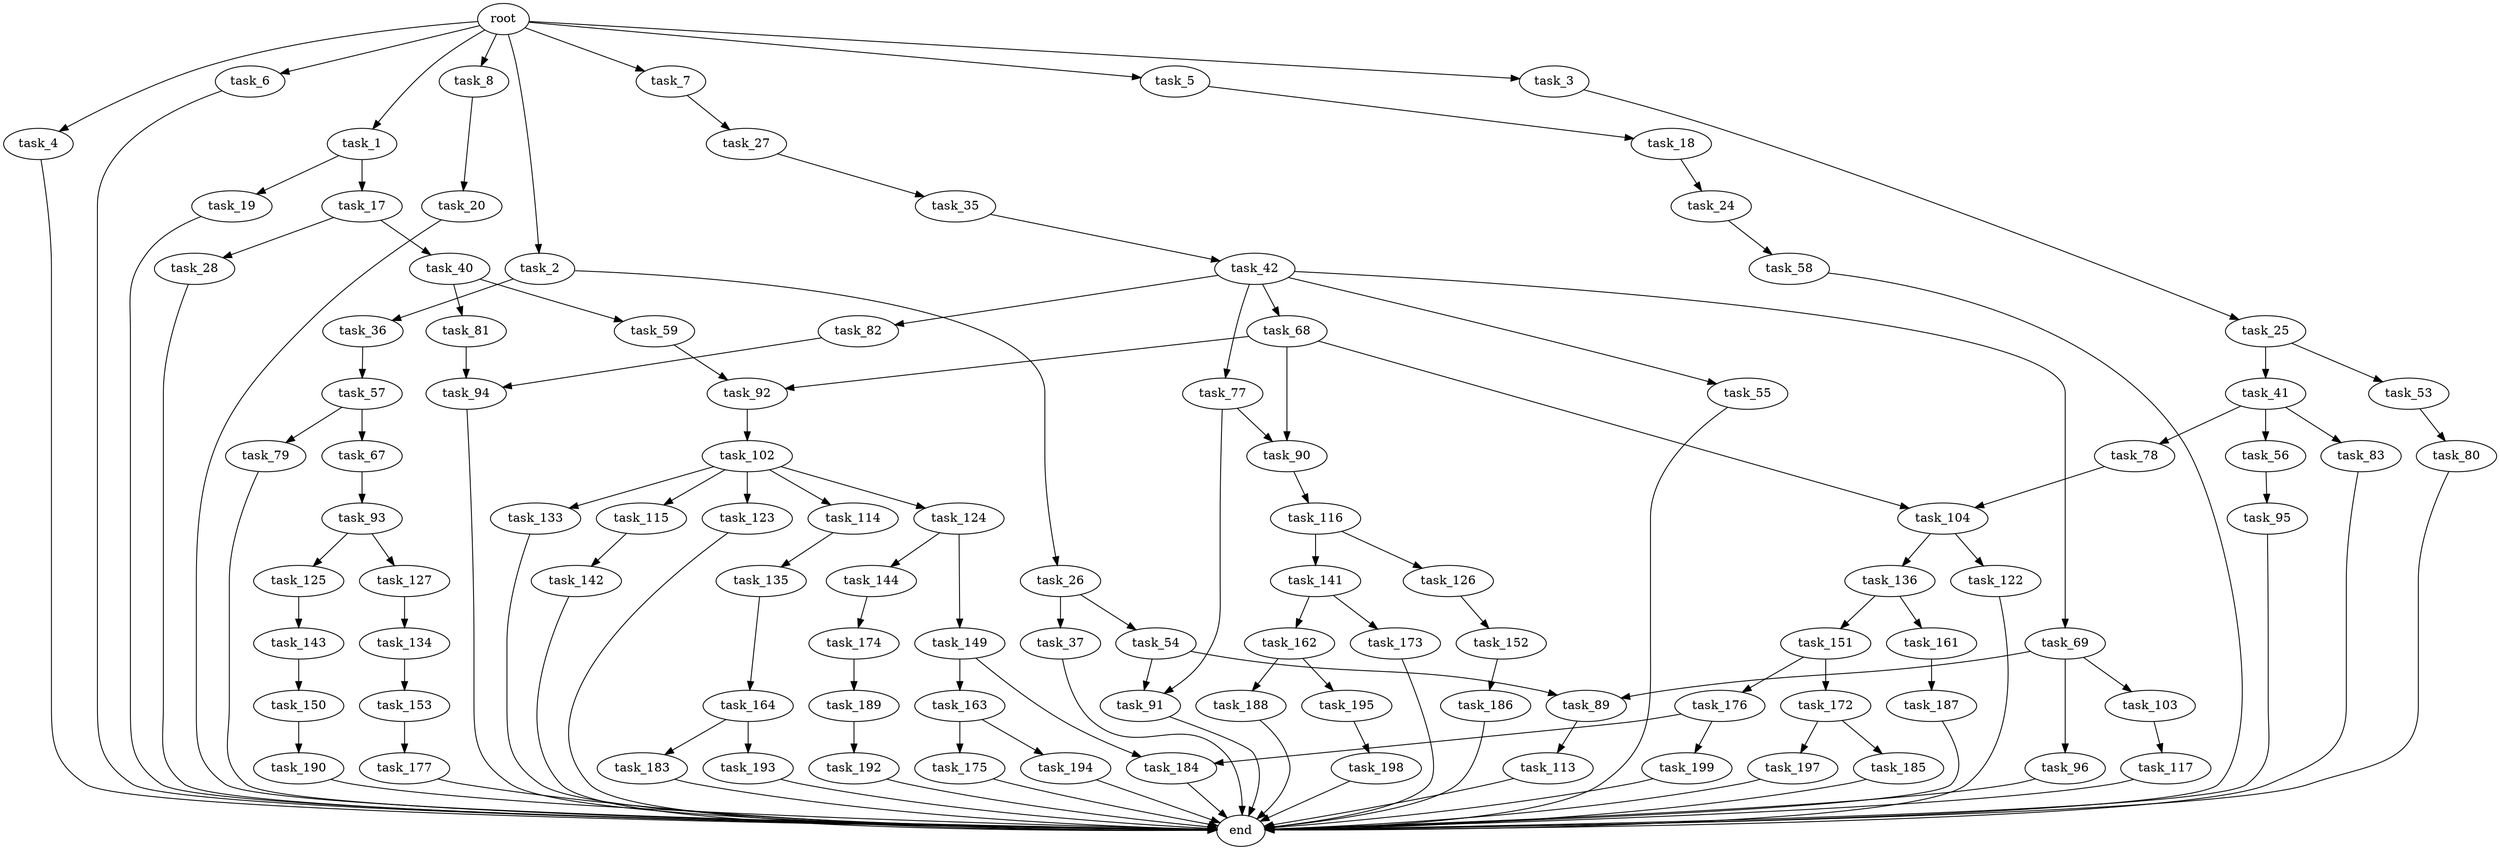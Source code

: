 digraph G {
  root [size="0.000000"];
  task_1 [size="61383172051.000000"];
  task_2 [size="8589934592.000000"];
  task_3 [size="14821679905.000000"];
  task_4 [size="17699877531.000000"];
  task_5 [size="25578928511.000000"];
  task_6 [size="1073741824000.000000"];
  task_7 [size="1073741824000.000000"];
  task_8 [size="287003122263.000000"];
  task_17 [size="368293445632.000000"];
  task_18 [size="4591885036.000000"];
  task_19 [size="4668102188.000000"];
  task_20 [size="150830011685.000000"];
  task_24 [size="502269604634.000000"];
  task_25 [size="4437220596.000000"];
  task_26 [size="4569348286.000000"];
  task_27 [size="26661197681.000000"];
  task_28 [size="214746531006.000000"];
  task_35 [size="40094102899.000000"];
  task_36 [size="5991308513.000000"];
  task_37 [size="252074245067.000000"];
  task_40 [size="324661442523.000000"];
  task_41 [size="2211347479.000000"];
  task_42 [size="42721285021.000000"];
  task_53 [size="1504535665.000000"];
  task_54 [size="49599875456.000000"];
  task_55 [size="231928233984.000000"];
  task_56 [size="782757789696.000000"];
  task_57 [size="767519484819.000000"];
  task_58 [size="8589934592.000000"];
  task_59 [size="231928233984.000000"];
  task_67 [size="68719476736.000000"];
  task_68 [size="223737055125.000000"];
  task_69 [size="1073741824000.000000"];
  task_77 [size="30336945243.000000"];
  task_78 [size="1073741824000.000000"];
  task_79 [size="1261807382354.000000"];
  task_80 [size="782757789696.000000"];
  task_81 [size="2633895810.000000"];
  task_82 [size="11513405213.000000"];
  task_83 [size="368293445632.000000"];
  task_89 [size="107913297669.000000"];
  task_90 [size="62598169816.000000"];
  task_91 [size="7443771335.000000"];
  task_92 [size="5620486611.000000"];
  task_93 [size="111993442092.000000"];
  task_94 [size="38060781282.000000"];
  task_95 [size="4471327952.000000"];
  task_96 [size="1073741824000.000000"];
  task_102 [size="986303661545.000000"];
  task_103 [size="231928233984.000000"];
  task_104 [size="449473023387.000000"];
  task_113 [size="1073741824000.000000"];
  task_114 [size="31064971118.000000"];
  task_115 [size="368293445632.000000"];
  task_116 [size="231928233984.000000"];
  task_117 [size="782757789696.000000"];
  task_122 [size="263541472128.000000"];
  task_123 [size="1073741824000.000000"];
  task_124 [size="1286235065.000000"];
  task_125 [size="41458440162.000000"];
  task_126 [size="665079645303.000000"];
  task_127 [size="21658672989.000000"];
  task_133 [size="417510148381.000000"];
  task_134 [size="11205941699.000000"];
  task_135 [size="28991029248.000000"];
  task_136 [size="28991029248.000000"];
  task_141 [size="133118084895.000000"];
  task_142 [size="289951683274.000000"];
  task_143 [size="782757789696.000000"];
  task_144 [size="549755813888.000000"];
  task_149 [size="5188436350.000000"];
  task_150 [size="549755813888.000000"];
  task_151 [size="552525872650.000000"];
  task_152 [size="1009599082095.000000"];
  task_153 [size="28991029248.000000"];
  task_161 [size="2086295852.000000"];
  task_162 [size="7809262853.000000"];
  task_163 [size="33967489197.000000"];
  task_164 [size="28991029248.000000"];
  task_172 [size="27426675209.000000"];
  task_173 [size="1073741824000.000000"];
  task_174 [size="68719476736.000000"];
  task_175 [size="641989601310.000000"];
  task_176 [size="1009753842.000000"];
  task_177 [size="25976175254.000000"];
  task_183 [size="59400971480.000000"];
  task_184 [size="324682882655.000000"];
  task_185 [size="315899112660.000000"];
  task_186 [size="17357576384.000000"];
  task_187 [size="24324720799.000000"];
  task_188 [size="2444657321.000000"];
  task_189 [size="9931200618.000000"];
  task_190 [size="26386692243.000000"];
  task_192 [size="518978322975.000000"];
  task_193 [size="1785451503.000000"];
  task_194 [size="862422005.000000"];
  task_195 [size="586279496938.000000"];
  task_197 [size="6155035144.000000"];
  task_198 [size="194666827635.000000"];
  task_199 [size="368293445632.000000"];
  end [size="0.000000"];

  root -> task_1 [size="1.000000"];
  root -> task_2 [size="1.000000"];
  root -> task_3 [size="1.000000"];
  root -> task_4 [size="1.000000"];
  root -> task_5 [size="1.000000"];
  root -> task_6 [size="1.000000"];
  root -> task_7 [size="1.000000"];
  root -> task_8 [size="1.000000"];
  task_1 -> task_17 [size="134217728.000000"];
  task_1 -> task_19 [size="134217728.000000"];
  task_2 -> task_26 [size="33554432.000000"];
  task_2 -> task_36 [size="33554432.000000"];
  task_3 -> task_25 [size="411041792.000000"];
  task_4 -> end [size="1.000000"];
  task_5 -> task_18 [size="33554432.000000"];
  task_6 -> end [size="1.000000"];
  task_7 -> task_27 [size="838860800.000000"];
  task_8 -> task_20 [size="411041792.000000"];
  task_17 -> task_28 [size="411041792.000000"];
  task_17 -> task_40 [size="411041792.000000"];
  task_18 -> task_24 [size="75497472.000000"];
  task_19 -> end [size="1.000000"];
  task_20 -> end [size="1.000000"];
  task_24 -> task_58 [size="536870912.000000"];
  task_25 -> task_41 [size="75497472.000000"];
  task_25 -> task_53 [size="75497472.000000"];
  task_26 -> task_37 [size="134217728.000000"];
  task_26 -> task_54 [size="134217728.000000"];
  task_27 -> task_35 [size="536870912.000000"];
  task_28 -> end [size="1.000000"];
  task_35 -> task_42 [size="75497472.000000"];
  task_36 -> task_57 [size="301989888.000000"];
  task_37 -> end [size="1.000000"];
  task_40 -> task_59 [size="209715200.000000"];
  task_40 -> task_81 [size="209715200.000000"];
  task_41 -> task_56 [size="134217728.000000"];
  task_41 -> task_78 [size="134217728.000000"];
  task_41 -> task_83 [size="134217728.000000"];
  task_42 -> task_55 [size="134217728.000000"];
  task_42 -> task_68 [size="134217728.000000"];
  task_42 -> task_69 [size="134217728.000000"];
  task_42 -> task_77 [size="134217728.000000"];
  task_42 -> task_82 [size="134217728.000000"];
  task_53 -> task_80 [size="134217728.000000"];
  task_54 -> task_89 [size="75497472.000000"];
  task_54 -> task_91 [size="75497472.000000"];
  task_55 -> end [size="1.000000"];
  task_56 -> task_95 [size="679477248.000000"];
  task_57 -> task_67 [size="536870912.000000"];
  task_57 -> task_79 [size="536870912.000000"];
  task_58 -> end [size="1.000000"];
  task_59 -> task_92 [size="301989888.000000"];
  task_67 -> task_93 [size="134217728.000000"];
  task_68 -> task_90 [size="301989888.000000"];
  task_68 -> task_92 [size="301989888.000000"];
  task_68 -> task_104 [size="301989888.000000"];
  task_69 -> task_89 [size="838860800.000000"];
  task_69 -> task_96 [size="838860800.000000"];
  task_69 -> task_103 [size="838860800.000000"];
  task_77 -> task_90 [size="134217728.000000"];
  task_77 -> task_91 [size="134217728.000000"];
  task_78 -> task_104 [size="838860800.000000"];
  task_79 -> end [size="1.000000"];
  task_80 -> end [size="1.000000"];
  task_81 -> task_94 [size="209715200.000000"];
  task_82 -> task_94 [size="411041792.000000"];
  task_83 -> end [size="1.000000"];
  task_89 -> task_113 [size="411041792.000000"];
  task_90 -> task_116 [size="75497472.000000"];
  task_91 -> end [size="1.000000"];
  task_92 -> task_102 [size="209715200.000000"];
  task_93 -> task_125 [size="134217728.000000"];
  task_93 -> task_127 [size="134217728.000000"];
  task_94 -> end [size="1.000000"];
  task_95 -> end [size="1.000000"];
  task_96 -> end [size="1.000000"];
  task_102 -> task_114 [size="838860800.000000"];
  task_102 -> task_115 [size="838860800.000000"];
  task_102 -> task_123 [size="838860800.000000"];
  task_102 -> task_124 [size="838860800.000000"];
  task_102 -> task_133 [size="838860800.000000"];
  task_103 -> task_117 [size="301989888.000000"];
  task_104 -> task_122 [size="536870912.000000"];
  task_104 -> task_136 [size="536870912.000000"];
  task_113 -> end [size="1.000000"];
  task_114 -> task_135 [size="838860800.000000"];
  task_115 -> task_142 [size="411041792.000000"];
  task_116 -> task_126 [size="301989888.000000"];
  task_116 -> task_141 [size="301989888.000000"];
  task_117 -> end [size="1.000000"];
  task_122 -> end [size="1.000000"];
  task_123 -> end [size="1.000000"];
  task_124 -> task_144 [size="134217728.000000"];
  task_124 -> task_149 [size="134217728.000000"];
  task_125 -> task_143 [size="33554432.000000"];
  task_126 -> task_152 [size="679477248.000000"];
  task_127 -> task_134 [size="679477248.000000"];
  task_133 -> end [size="1.000000"];
  task_134 -> task_153 [size="209715200.000000"];
  task_135 -> task_164 [size="75497472.000000"];
  task_136 -> task_151 [size="75497472.000000"];
  task_136 -> task_161 [size="75497472.000000"];
  task_141 -> task_162 [size="209715200.000000"];
  task_141 -> task_173 [size="209715200.000000"];
  task_142 -> end [size="1.000000"];
  task_143 -> task_150 [size="679477248.000000"];
  task_144 -> task_174 [size="536870912.000000"];
  task_149 -> task_163 [size="209715200.000000"];
  task_149 -> task_184 [size="209715200.000000"];
  task_150 -> task_190 [size="536870912.000000"];
  task_151 -> task_172 [size="679477248.000000"];
  task_151 -> task_176 [size="679477248.000000"];
  task_152 -> task_186 [size="679477248.000000"];
  task_153 -> task_177 [size="75497472.000000"];
  task_161 -> task_187 [size="209715200.000000"];
  task_162 -> task_188 [size="838860800.000000"];
  task_162 -> task_195 [size="838860800.000000"];
  task_163 -> task_175 [size="75497472.000000"];
  task_163 -> task_194 [size="75497472.000000"];
  task_164 -> task_183 [size="75497472.000000"];
  task_164 -> task_193 [size="75497472.000000"];
  task_172 -> task_185 [size="33554432.000000"];
  task_172 -> task_197 [size="33554432.000000"];
  task_173 -> end [size="1.000000"];
  task_174 -> task_189 [size="134217728.000000"];
  task_175 -> end [size="1.000000"];
  task_176 -> task_184 [size="75497472.000000"];
  task_176 -> task_199 [size="75497472.000000"];
  task_177 -> end [size="1.000000"];
  task_183 -> end [size="1.000000"];
  task_184 -> end [size="1.000000"];
  task_185 -> end [size="1.000000"];
  task_186 -> end [size="1.000000"];
  task_187 -> end [size="1.000000"];
  task_188 -> end [size="1.000000"];
  task_189 -> task_192 [size="301989888.000000"];
  task_190 -> end [size="1.000000"];
  task_192 -> end [size="1.000000"];
  task_193 -> end [size="1.000000"];
  task_194 -> end [size="1.000000"];
  task_195 -> task_198 [size="838860800.000000"];
  task_197 -> end [size="1.000000"];
  task_198 -> end [size="1.000000"];
  task_199 -> end [size="1.000000"];
}
